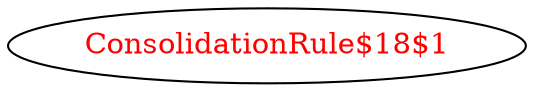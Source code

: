 digraph dependencyGraph {
 concentrate=true;
 ranksep="2.0";
 rankdir="LR"; 
 splines="ortho";
"ConsolidationRule$18$1" [fontcolor="red"];
}